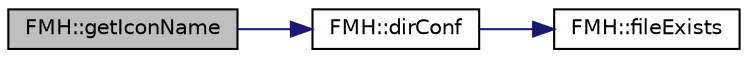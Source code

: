 digraph "FMH::getIconName"
{
 // INTERACTIVE_SVG=YES
 // LATEX_PDF_SIZE
  edge [fontname="Helvetica",fontsize="10",labelfontname="Helvetica",labelfontsize="10"];
  node [fontname="Helvetica",fontsize="10",shape=record];
  rankdir="LR";
  Node148 [label="FMH::getIconName",height=0.2,width=0.4,color="black", fillcolor="grey75", style="filled", fontcolor="black",tooltip=" "];
  Node148 -> Node149 [color="midnightblue",fontsize="10",style="solid",fontname="Helvetica"];
  Node149 [label="FMH::dirConf",height=0.2,width=0.4,color="black", fillcolor="white", style="filled",URL="$namespace_f_m_h.html#a1b405335d77e0369742dde8540bc7add",tooltip=" "];
  Node149 -> Node150 [color="midnightblue",fontsize="10",style="solid",fontname="Helvetica"];
  Node150 [label="FMH::fileExists",height=0.2,width=0.4,color="black", fillcolor="white", style="filled",URL="$namespace_f_m_h.html#a96fb85b0283389ba71e8a20daeab400f",tooltip=" "];
}
